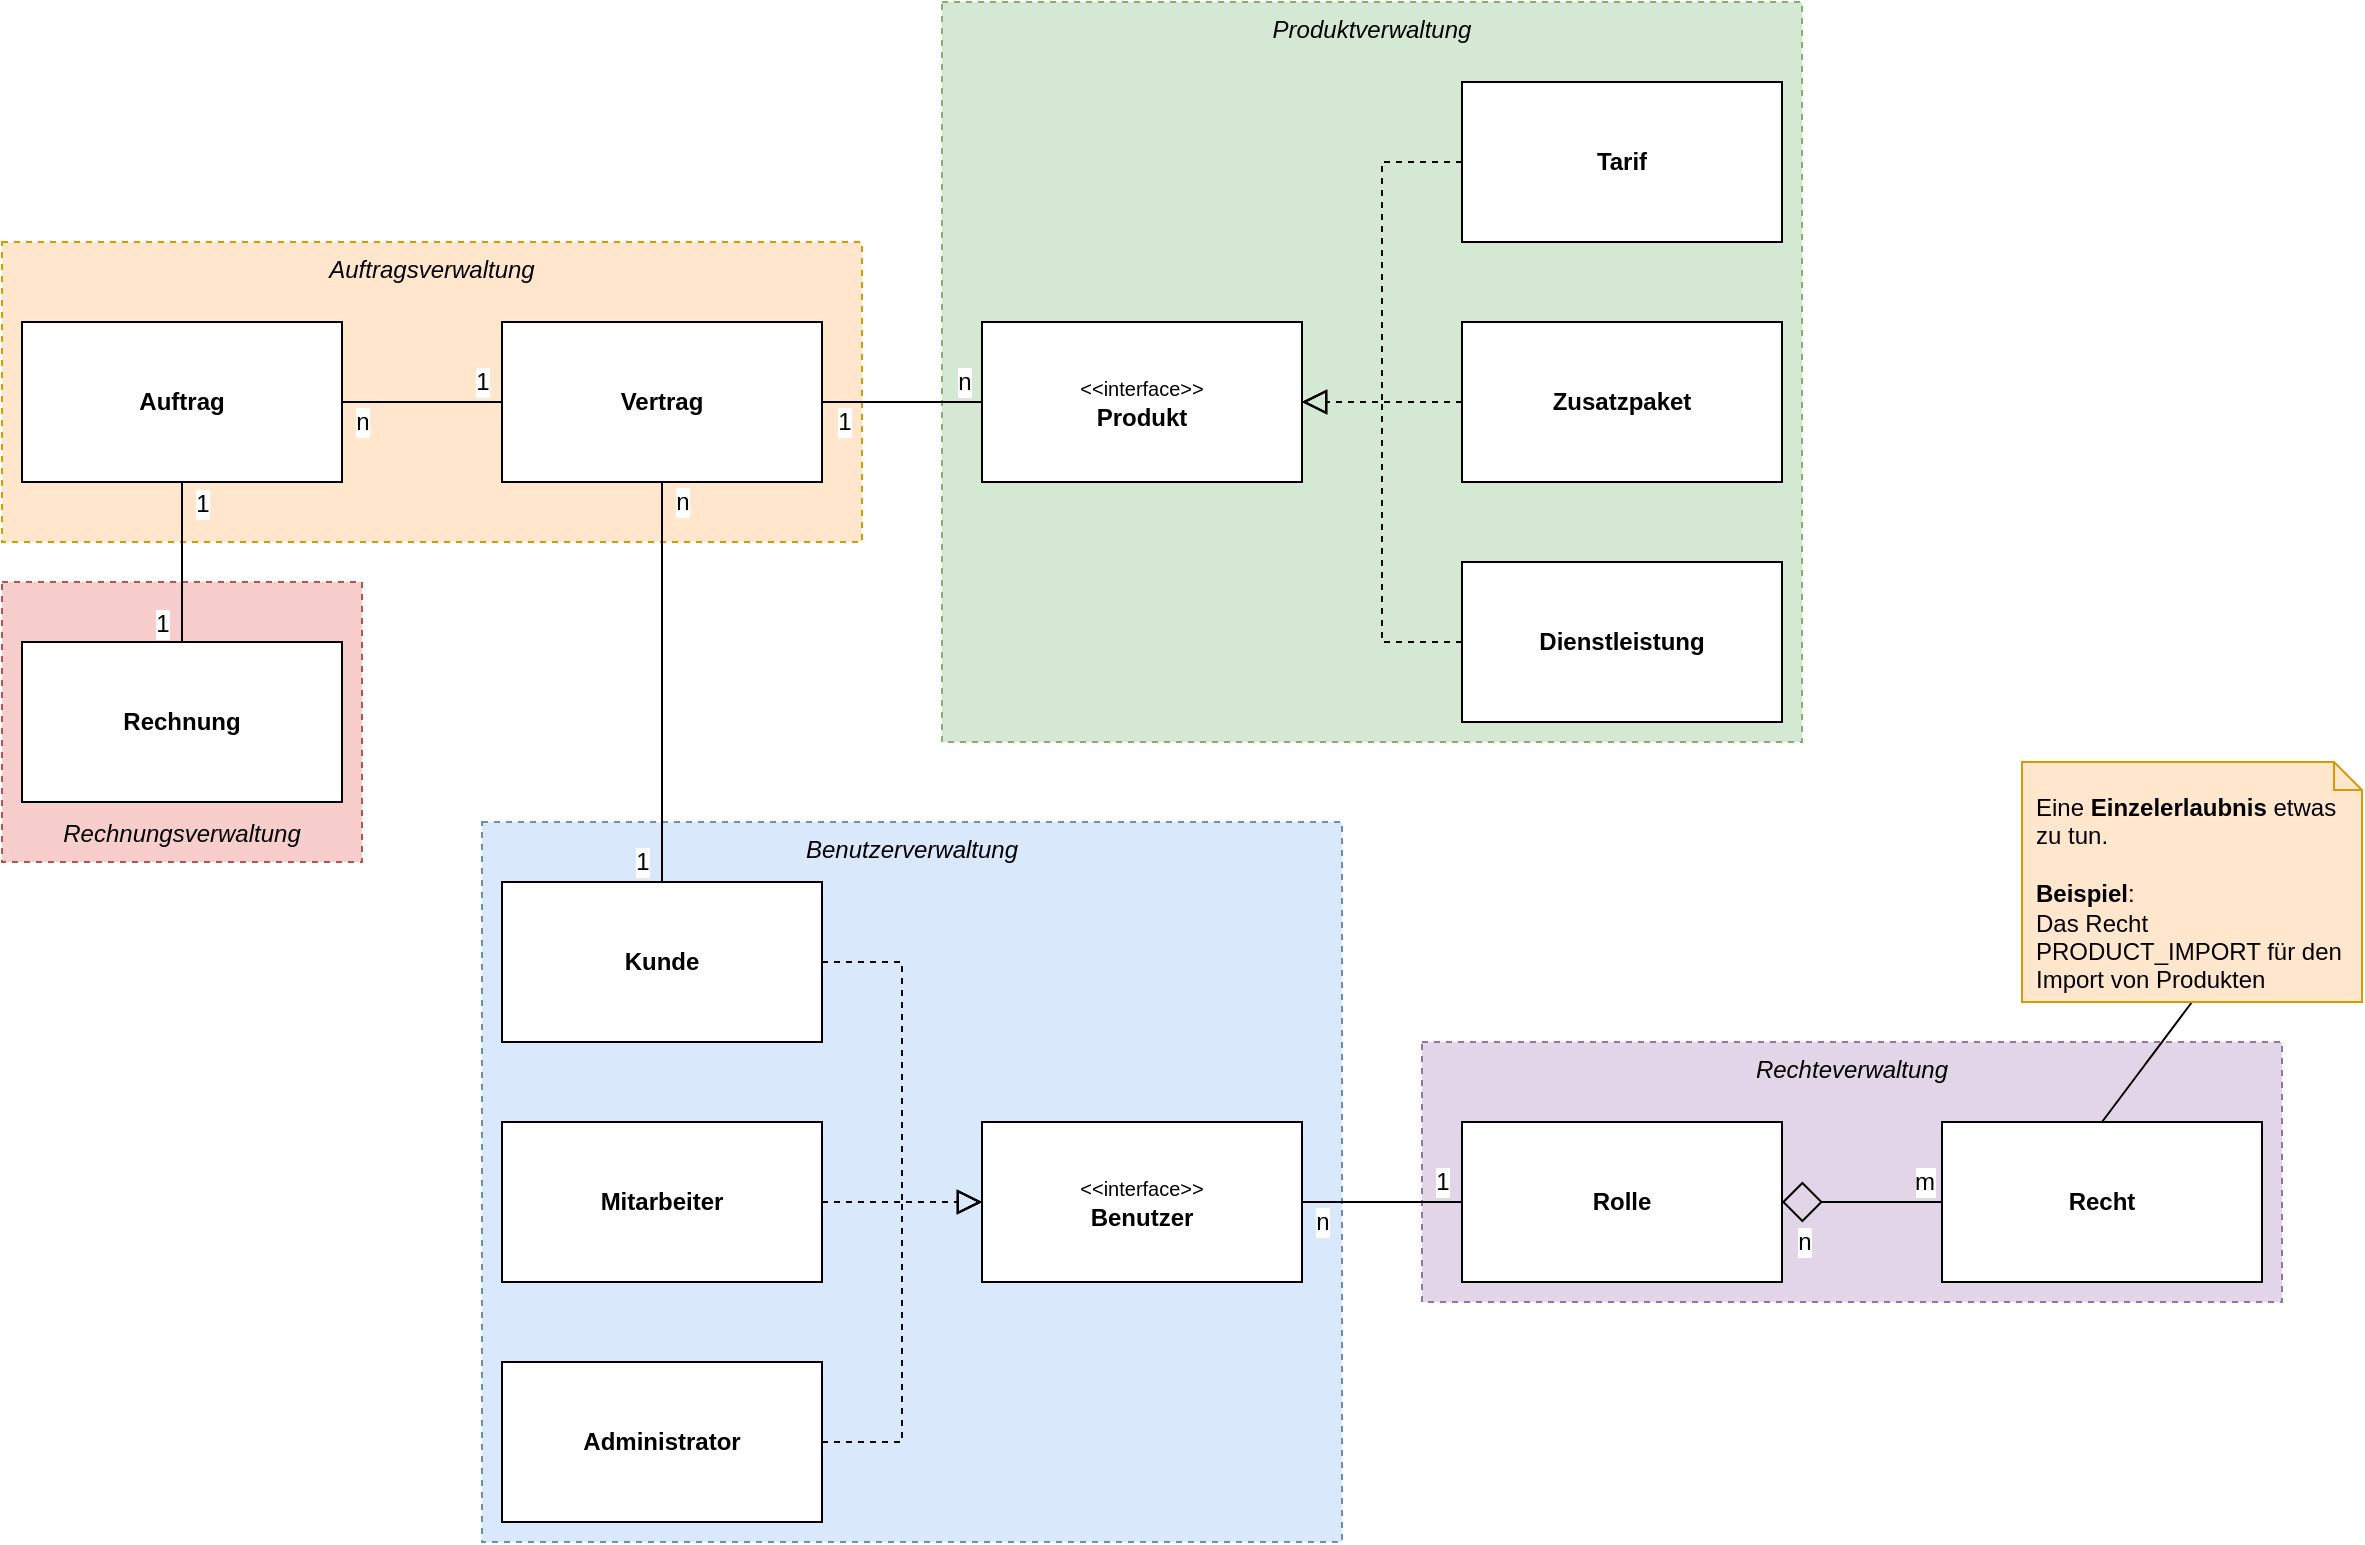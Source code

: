 <mxfile version="10.6.0" type="device"><diagram id="WJPSQzNscMdiseEr0vj_" name="Page-1"><mxGraphModel dx="1991" dy="2238" grid="1" gridSize="10" guides="1" tooltips="1" connect="1" arrows="1" fold="1" page="1" pageScale="1" pageWidth="827" pageHeight="1169" math="0" shadow="0"><root><mxCell id="0"/><mxCell id="1" parent="0"/><mxCell id="zSme-_g2SQ5wZ2CjgTi_-62" value="Rechteverwaltung" style="rounded=0;whiteSpace=wrap;html=1;dashed=1;fillColor=#e1d5e7;verticalAlign=top;strokeColor=#9673a6;fontStyle=2" vertex="1" parent="1"><mxGeometry x="740" y="-620" width="430" height="130" as="geometry"/></mxCell><mxCell id="zSme-_g2SQ5wZ2CjgTi_-61" value="Benutzerverwaltung" style="rounded=0;whiteSpace=wrap;html=1;dashed=1;fillColor=#dae8fc;verticalAlign=top;strokeColor=#6c8ebf;fontStyle=2" vertex="1" parent="1"><mxGeometry x="270" y="-730" width="430" height="360" as="geometry"/></mxCell><mxCell id="zSme-_g2SQ5wZ2CjgTi_-58" value="Rechnungsverwaltung" style="rounded=0;whiteSpace=wrap;html=1;dashed=1;fillColor=#f8cecc;verticalAlign=bottom;strokeColor=#b85450;spacingBottom=5;fontStyle=2" vertex="1" parent="1"><mxGeometry x="30" y="-850" width="180" height="140" as="geometry"/></mxCell><mxCell id="zSme-_g2SQ5wZ2CjgTi_-57" value="Produktverwaltung" style="rounded=0;whiteSpace=wrap;html=1;dashed=1;fillColor=#d5e8d4;verticalAlign=top;strokeColor=#82b366;fontStyle=2" vertex="1" parent="1"><mxGeometry x="500" y="-1140" width="430" height="370" as="geometry"/></mxCell><mxCell id="zSme-_g2SQ5wZ2CjgTi_-56" value="Auftragsverwaltung" style="rounded=0;whiteSpace=wrap;html=1;dashed=1;fillColor=#ffe6cc;verticalAlign=top;strokeColor=#d79b00;fontStyle=2" vertex="1" parent="1"><mxGeometry x="30" y="-1020" width="430" height="150" as="geometry"/></mxCell><mxCell id="zSme-_g2SQ5wZ2CjgTi_-12" style="edgeStyle=orthogonalEdgeStyle;rounded=0;orthogonalLoop=1;jettySize=auto;html=1;exitX=0.5;exitY=1;exitDx=0;exitDy=0;entryX=0.5;entryY=0;entryDx=0;entryDy=0;endArrow=none;endFill=0;" edge="1" parent="1" source="zSme-_g2SQ5wZ2CjgTi_-10" target="zSme-_g2SQ5wZ2CjgTi_-11"><mxGeometry relative="1" as="geometry"/></mxCell><mxCell id="zSme-_g2SQ5wZ2CjgTi_-13" value="1" style="text;html=1;resizable=0;points=[];align=center;verticalAlign=middle;labelBackgroundColor=#ffffff;" vertex="1" connectable="0" parent="zSme-_g2SQ5wZ2CjgTi_-12"><mxGeometry x="-0.75" y="-2" relative="1" as="geometry"><mxPoint x="12" y="-21" as="offset"/></mxGeometry></mxCell><mxCell id="zSme-_g2SQ5wZ2CjgTi_-14" value="1" style="text;html=1;resizable=0;points=[];align=center;verticalAlign=middle;labelBackgroundColor=#ffffff;" vertex="1" connectable="0" parent="zSme-_g2SQ5wZ2CjgTi_-12"><mxGeometry x="0.725" y="-2" relative="1" as="geometry"><mxPoint x="-8" y="24" as="offset"/></mxGeometry></mxCell><mxCell id="zSme-_g2SQ5wZ2CjgTi_-59" value="1" style="text;html=1;resizable=0;points=[];align=center;verticalAlign=middle;labelBackgroundColor=#ffffff;" vertex="1" connectable="0" parent="zSme-_g2SQ5wZ2CjgTi_-12"><mxGeometry x="-0.779" y="-2" relative="1" as="geometry"><mxPoint x="12" y="1.5" as="offset"/></mxGeometry></mxCell><mxCell id="zSme-_g2SQ5wZ2CjgTi_-60" value="1" style="text;html=1;resizable=0;points=[];align=center;verticalAlign=middle;labelBackgroundColor=#ffffff;" vertex="1" connectable="0" parent="zSme-_g2SQ5wZ2CjgTi_-12"><mxGeometry x="0.707" y="1" relative="1" as="geometry"><mxPoint x="-11" y="2" as="offset"/></mxGeometry></mxCell><mxCell id="zSme-_g2SQ5wZ2CjgTi_-17" style="edgeStyle=orthogonalEdgeStyle;rounded=0;orthogonalLoop=1;jettySize=auto;html=1;exitX=1;exitY=0.5;exitDx=0;exitDy=0;entryX=0;entryY=0.5;entryDx=0;entryDy=0;endArrow=none;endFill=0;" edge="1" parent="1" source="zSme-_g2SQ5wZ2CjgTi_-10" target="zSme-_g2SQ5wZ2CjgTi_-16"><mxGeometry relative="1" as="geometry"/></mxCell><mxCell id="zSme-_g2SQ5wZ2CjgTi_-10" value="Auftrag" style="rounded=0;whiteSpace=wrap;html=1;fontStyle=1" vertex="1" parent="1"><mxGeometry x="40" y="-980" width="160" height="80" as="geometry"/></mxCell><mxCell id="zSme-_g2SQ5wZ2CjgTi_-11" value="Rechnung" style="rounded=0;whiteSpace=wrap;html=1;fontStyle=1" vertex="1" parent="1"><mxGeometry x="40" y="-820" width="160" height="80" as="geometry"/></mxCell><mxCell id="zSme-_g2SQ5wZ2CjgTi_-18" value="" style="edgeStyle=orthogonalEdgeStyle;rounded=0;orthogonalLoop=1;jettySize=auto;html=1;endArrow=none;endFill=0;" edge="1" parent="1" source="zSme-_g2SQ5wZ2CjgTi_-16" target="zSme-_g2SQ5wZ2CjgTi_-10"><mxGeometry relative="1" as="geometry"/></mxCell><mxCell id="zSme-_g2SQ5wZ2CjgTi_-19" value="1" style="text;html=1;resizable=0;points=[];align=center;verticalAlign=middle;labelBackgroundColor=#ffffff;" vertex="1" connectable="0" parent="zSme-_g2SQ5wZ2CjgTi_-18"><mxGeometry x="-0.815" y="-2" relative="1" as="geometry"><mxPoint x="-2.5" y="-8" as="offset"/></mxGeometry></mxCell><mxCell id="zSme-_g2SQ5wZ2CjgTi_-20" value="n" style="text;html=1;resizable=0;points=[];align=center;verticalAlign=middle;labelBackgroundColor=#ffffff;" vertex="1" connectable="0" parent="zSme-_g2SQ5wZ2CjgTi_-18"><mxGeometry x="0.795" y="1" relative="1" as="geometry"><mxPoint x="2" y="9" as="offset"/></mxGeometry></mxCell><mxCell id="zSme-_g2SQ5wZ2CjgTi_-24" style="edgeStyle=orthogonalEdgeStyle;rounded=0;orthogonalLoop=1;jettySize=auto;html=1;exitX=1;exitY=0.5;exitDx=0;exitDy=0;entryX=0;entryY=0.5;entryDx=0;entryDy=0;endArrow=none;endFill=0;" edge="1" parent="1" source="zSme-_g2SQ5wZ2CjgTi_-16" target="zSme-_g2SQ5wZ2CjgTi_-23"><mxGeometry relative="1" as="geometry"/></mxCell><mxCell id="zSme-_g2SQ5wZ2CjgTi_-25" value="1" style="text;html=1;resizable=0;points=[];align=center;verticalAlign=middle;labelBackgroundColor=#ffffff;" vertex="1" connectable="0" parent="zSme-_g2SQ5wZ2CjgTi_-24"><mxGeometry x="-0.702" y="1" relative="1" as="geometry"><mxPoint x="-1.5" y="11" as="offset"/></mxGeometry></mxCell><mxCell id="zSme-_g2SQ5wZ2CjgTi_-26" value="n" style="text;html=1;resizable=0;points=[];align=center;verticalAlign=middle;labelBackgroundColor=#ffffff;" vertex="1" connectable="0" parent="zSme-_g2SQ5wZ2CjgTi_-24"><mxGeometry x="0.786" relative="1" as="geometry"><mxPoint x="-1" y="-10" as="offset"/></mxGeometry></mxCell><mxCell id="zSme-_g2SQ5wZ2CjgTi_-35" style="edgeStyle=orthogonalEdgeStyle;rounded=0;orthogonalLoop=1;jettySize=auto;html=1;exitX=0.5;exitY=1;exitDx=0;exitDy=0;entryX=0.5;entryY=0;entryDx=0;entryDy=0;startSize=10;endArrow=none;endFill=0;endSize=10;" edge="1" parent="1" source="zSme-_g2SQ5wZ2CjgTi_-16" target="zSme-_g2SQ5wZ2CjgTi_-34"><mxGeometry relative="1" as="geometry"/></mxCell><mxCell id="zSme-_g2SQ5wZ2CjgTi_-36" value="n" style="text;html=1;resizable=0;points=[];align=center;verticalAlign=middle;labelBackgroundColor=#ffffff;" vertex="1" connectable="0" parent="zSme-_g2SQ5wZ2CjgTi_-35"><mxGeometry x="-0.658" y="2" relative="1" as="geometry"><mxPoint x="8" y="-24" as="offset"/></mxGeometry></mxCell><mxCell id="zSme-_g2SQ5wZ2CjgTi_-37" value="1" style="text;html=1;resizable=0;points=[];align=center;verticalAlign=middle;labelBackgroundColor=#ffffff;" vertex="1" connectable="0" parent="zSme-_g2SQ5wZ2CjgTi_-35"><mxGeometry x="0.726" y="-1" relative="1" as="geometry"><mxPoint x="-9" y="17" as="offset"/></mxGeometry></mxCell><mxCell id="zSme-_g2SQ5wZ2CjgTi_-16" value="Vertrag" style="rounded=0;whiteSpace=wrap;html=1;fontStyle=1" vertex="1" parent="1"><mxGeometry x="280" y="-980" width="160" height="80" as="geometry"/></mxCell><mxCell id="zSme-_g2SQ5wZ2CjgTi_-23" value="&lt;font style=&quot;font-size: 10px&quot;&gt;&amp;lt;&amp;lt;interface&amp;gt;&amp;gt;&lt;/font&gt;&lt;br&gt;&lt;b&gt;Produkt&lt;/b&gt;&lt;br&gt;" style="rounded=0;whiteSpace=wrap;html=1;" vertex="1" parent="1"><mxGeometry x="520" y="-980" width="160" height="80" as="geometry"/></mxCell><mxCell id="zSme-_g2SQ5wZ2CjgTi_-28" style="edgeStyle=orthogonalEdgeStyle;rounded=0;orthogonalLoop=1;jettySize=auto;html=1;exitX=0;exitY=0.5;exitDx=0;exitDy=0;entryX=1;entryY=0.5;entryDx=0;entryDy=0;endArrow=block;endFill=0;dashed=1;endSize=10;startSize=10;" edge="1" parent="1" source="zSme-_g2SQ5wZ2CjgTi_-27" target="zSme-_g2SQ5wZ2CjgTi_-23"><mxGeometry relative="1" as="geometry"/></mxCell><mxCell id="zSme-_g2SQ5wZ2CjgTi_-27" value="&lt;b&gt;Tarif&lt;/b&gt;" style="rounded=0;whiteSpace=wrap;html=1;" vertex="1" parent="1"><mxGeometry x="760" y="-1100" width="160" height="80" as="geometry"/></mxCell><mxCell id="zSme-_g2SQ5wZ2CjgTi_-31" style="edgeStyle=orthogonalEdgeStyle;rounded=0;orthogonalLoop=1;jettySize=auto;html=1;exitX=0;exitY=0.5;exitDx=0;exitDy=0;entryX=1;entryY=0.5;entryDx=0;entryDy=0;dashed=1;startSize=10;endArrow=block;endFill=0;endSize=10;" edge="1" parent="1" source="zSme-_g2SQ5wZ2CjgTi_-29" target="zSme-_g2SQ5wZ2CjgTi_-23"><mxGeometry relative="1" as="geometry"/></mxCell><mxCell id="zSme-_g2SQ5wZ2CjgTi_-29" value="&lt;b&gt;Zusatzpaket&lt;/b&gt;" style="rounded=0;whiteSpace=wrap;html=1;" vertex="1" parent="1"><mxGeometry x="760" y="-980" width="160" height="80" as="geometry"/></mxCell><mxCell id="zSme-_g2SQ5wZ2CjgTi_-33" style="edgeStyle=orthogonalEdgeStyle;rounded=0;orthogonalLoop=1;jettySize=auto;html=1;exitX=0;exitY=0.5;exitDx=0;exitDy=0;entryX=1;entryY=0.5;entryDx=0;entryDy=0;dashed=1;startSize=10;endArrow=block;endFill=0;endSize=10;" edge="1" parent="1" source="zSme-_g2SQ5wZ2CjgTi_-32" target="zSme-_g2SQ5wZ2CjgTi_-23"><mxGeometry relative="1" as="geometry"/></mxCell><mxCell id="zSme-_g2SQ5wZ2CjgTi_-32" value="&lt;b&gt;Dienstleistung&lt;/b&gt;" style="rounded=0;whiteSpace=wrap;html=1;" vertex="1" parent="1"><mxGeometry x="760" y="-860" width="160" height="80" as="geometry"/></mxCell><mxCell id="zSme-_g2SQ5wZ2CjgTi_-40" style="edgeStyle=orthogonalEdgeStyle;rounded=0;orthogonalLoop=1;jettySize=auto;html=1;exitX=1;exitY=0.5;exitDx=0;exitDy=0;entryX=0;entryY=0.5;entryDx=0;entryDy=0;startSize=10;endArrow=block;endFill=0;endSize=10;dashed=1;" edge="1" parent="1" source="zSme-_g2SQ5wZ2CjgTi_-34" target="zSme-_g2SQ5wZ2CjgTi_-38"><mxGeometry relative="1" as="geometry"/></mxCell><mxCell id="zSme-_g2SQ5wZ2CjgTi_-34" value="Kunde" style="rounded=0;whiteSpace=wrap;html=1;fontStyle=1" vertex="1" parent="1"><mxGeometry x="280" y="-700" width="160" height="80" as="geometry"/></mxCell><mxCell id="zSme-_g2SQ5wZ2CjgTi_-53" style="edgeStyle=none;rounded=0;orthogonalLoop=1;jettySize=auto;html=1;exitX=1;exitY=0.5;exitDx=0;exitDy=0;entryX=0;entryY=0.5;entryDx=0;entryDy=0;startArrow=none;startFill=0;startSize=10;endArrow=none;endFill=0;endSize=10;" edge="1" parent="1" source="zSme-_g2SQ5wZ2CjgTi_-38" target="zSme-_g2SQ5wZ2CjgTi_-46"><mxGeometry relative="1" as="geometry"/></mxCell><mxCell id="zSme-_g2SQ5wZ2CjgTi_-54" value="n" style="text;html=1;resizable=0;points=[];align=center;verticalAlign=middle;labelBackgroundColor=#ffffff;" vertex="1" connectable="0" parent="zSme-_g2SQ5wZ2CjgTi_-53"><mxGeometry x="-0.75" y="1" relative="1" as="geometry"><mxPoint y="10.5" as="offset"/></mxGeometry></mxCell><mxCell id="zSme-_g2SQ5wZ2CjgTi_-55" value="1" style="text;html=1;resizable=0;points=[];align=center;verticalAlign=middle;labelBackgroundColor=#ffffff;" vertex="1" connectable="0" parent="zSme-_g2SQ5wZ2CjgTi_-53"><mxGeometry x="0.75" y="1" relative="1" as="geometry"><mxPoint y="-9.5" as="offset"/></mxGeometry></mxCell><mxCell id="zSme-_g2SQ5wZ2CjgTi_-38" value="&lt;span style=&quot;font-weight: normal&quot;&gt;&lt;font style=&quot;font-size: 10px&quot;&gt;&amp;lt;&amp;lt;interface&amp;gt;&amp;gt;&lt;/font&gt;&lt;/span&gt;&lt;br&gt;Benutzer" style="rounded=0;whiteSpace=wrap;html=1;fontStyle=1" vertex="1" parent="1"><mxGeometry x="520" y="-580" width="160" height="80" as="geometry"/></mxCell><mxCell id="zSme-_g2SQ5wZ2CjgTi_-42" style="edgeStyle=orthogonalEdgeStyle;rounded=0;orthogonalLoop=1;jettySize=auto;html=1;exitX=1;exitY=0.5;exitDx=0;exitDy=0;entryX=0;entryY=0.5;entryDx=0;entryDy=0;dashed=1;startSize=10;endArrow=block;endFill=0;endSize=10;" edge="1" parent="1" source="zSme-_g2SQ5wZ2CjgTi_-41" target="zSme-_g2SQ5wZ2CjgTi_-38"><mxGeometry relative="1" as="geometry"/></mxCell><mxCell id="zSme-_g2SQ5wZ2CjgTi_-41" value="Mitarbeiter" style="rounded=0;whiteSpace=wrap;html=1;fontStyle=1" vertex="1" parent="1"><mxGeometry x="280" y="-580" width="160" height="80" as="geometry"/></mxCell><mxCell id="zSme-_g2SQ5wZ2CjgTi_-44" style="edgeStyle=orthogonalEdgeStyle;rounded=0;orthogonalLoop=1;jettySize=auto;html=1;exitX=1;exitY=0.5;exitDx=0;exitDy=0;entryX=0;entryY=0.5;entryDx=0;entryDy=0;dashed=1;startSize=10;endArrow=block;endFill=0;endSize=10;" edge="1" parent="1" source="zSme-_g2SQ5wZ2CjgTi_-43" target="zSme-_g2SQ5wZ2CjgTi_-38"><mxGeometry relative="1" as="geometry"/></mxCell><mxCell id="zSme-_g2SQ5wZ2CjgTi_-43" value="Administrator" style="rounded=0;whiteSpace=wrap;html=1;fontStyle=1" vertex="1" parent="1"><mxGeometry x="280" y="-460" width="160" height="80" as="geometry"/></mxCell><mxCell id="zSme-_g2SQ5wZ2CjgTi_-50" style="edgeStyle=none;rounded=0;orthogonalLoop=1;jettySize=auto;html=1;exitX=1;exitY=0.5;exitDx=0;exitDy=0;entryX=0;entryY=0.5;entryDx=0;entryDy=0;startSize=18;endArrow=none;endFill=0;endSize=10;startArrow=diamond;startFill=0;" edge="1" parent="1" source="zSme-_g2SQ5wZ2CjgTi_-46" target="zSme-_g2SQ5wZ2CjgTi_-47"><mxGeometry relative="1" as="geometry"/></mxCell><mxCell id="zSme-_g2SQ5wZ2CjgTi_-51" value="n" style="text;html=1;resizable=0;points=[];align=center;verticalAlign=middle;labelBackgroundColor=#ffffff;" vertex="1" connectable="0" parent="zSme-_g2SQ5wZ2CjgTi_-50"><mxGeometry x="-0.806" y="1" relative="1" as="geometry"><mxPoint x="2.5" y="20.5" as="offset"/></mxGeometry></mxCell><mxCell id="zSme-_g2SQ5wZ2CjgTi_-52" value="m" style="text;html=1;resizable=0;points=[];align=center;verticalAlign=middle;labelBackgroundColor=#ffffff;" vertex="1" connectable="0" parent="zSme-_g2SQ5wZ2CjgTi_-50"><mxGeometry x="0.799" y="1" relative="1" as="geometry"><mxPoint x="-1.5" y="-9.5" as="offset"/></mxGeometry></mxCell><mxCell id="zSme-_g2SQ5wZ2CjgTi_-46" value="Rolle" style="rounded=0;whiteSpace=wrap;html=1;fontStyle=1" vertex="1" parent="1"><mxGeometry x="760" y="-580" width="160" height="80" as="geometry"/></mxCell><mxCell id="zSme-_g2SQ5wZ2CjgTi_-47" value="Recht" style="rounded=0;whiteSpace=wrap;html=1;fontStyle=1" vertex="1" parent="1"><mxGeometry x="1000" y="-580" width="160" height="80" as="geometry"/></mxCell><mxCell id="zSme-_g2SQ5wZ2CjgTi_-49" style="rounded=0;orthogonalLoop=1;jettySize=auto;html=1;exitX=0.5;exitY=1;exitDx=0;exitDy=0;exitPerimeter=0;entryX=0.5;entryY=0;entryDx=0;entryDy=0;startSize=10;endArrow=none;endFill=0;endSize=10;" edge="1" parent="1" source="zSme-_g2SQ5wZ2CjgTi_-48" target="zSme-_g2SQ5wZ2CjgTi_-47"><mxGeometry relative="1" as="geometry"/></mxCell><mxCell id="zSme-_g2SQ5wZ2CjgTi_-48" value="Eine &lt;b&gt;Einzelerlaubnis &lt;/b&gt;etwas zu tun.&lt;br&gt;&lt;br&gt;&lt;b&gt;Beispiel&lt;/b&gt;:&lt;br&gt;Das Recht PRODUCT_IMPORT für den Import von Produkten&lt;br&gt;" style="shape=note;whiteSpace=wrap;html=1;size=14;verticalAlign=top;align=left;spacingTop=9;fillColor=#ffe6cc;strokeColor=#d79b00;spacingLeft=5;spacingRight=5;spacingBottom=4;" vertex="1" parent="1"><mxGeometry x="1040" y="-760" width="170" height="120" as="geometry"/></mxCell></root></mxGraphModel></diagram></mxfile>